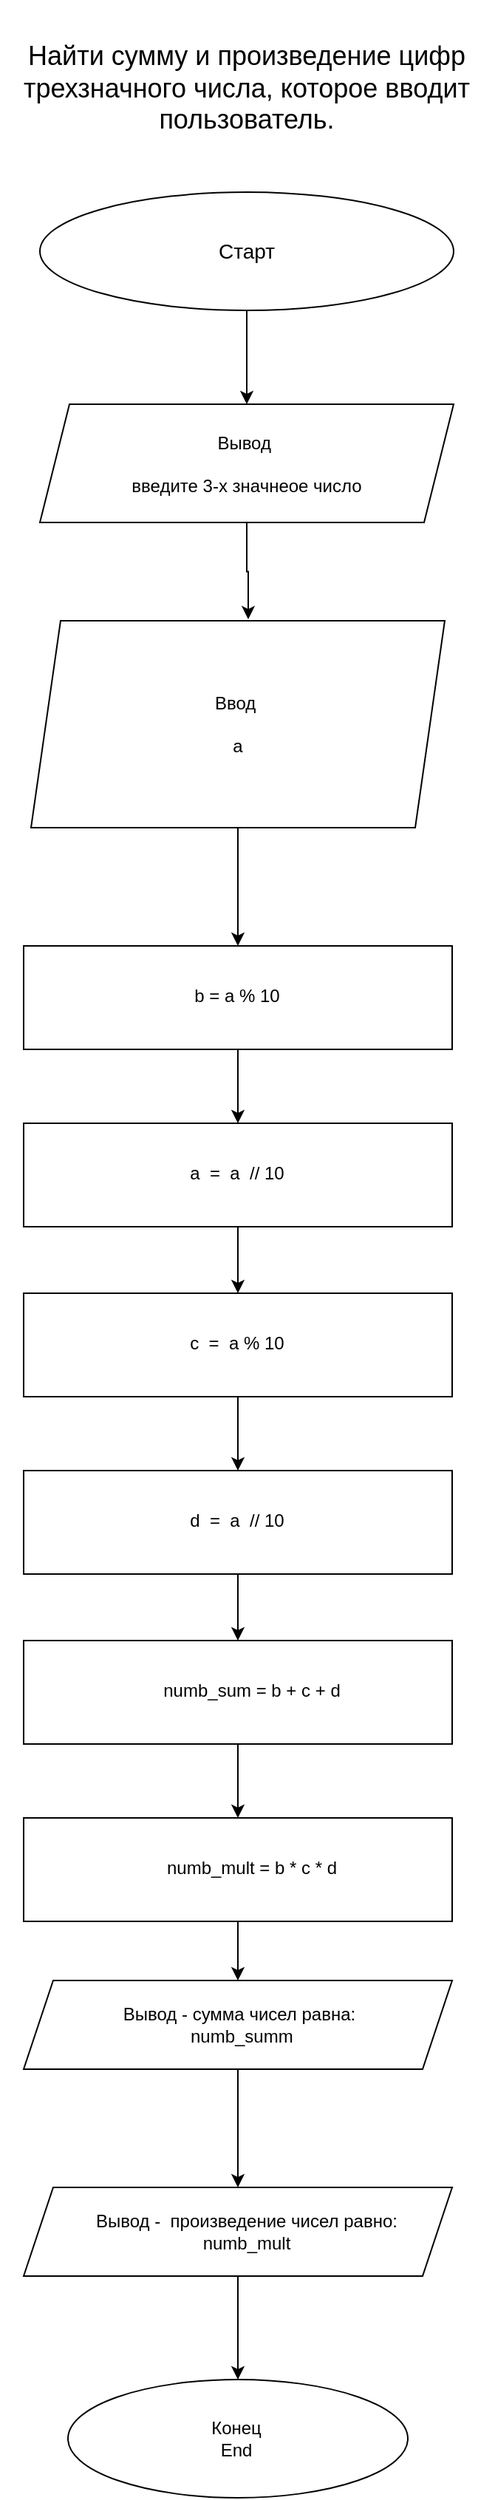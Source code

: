 <mxfile version="14.6.13" type="device" pages="5"><diagram id="0J2WkTuOdxTqhB_5bFox" name="PW 01_01"><mxGraphModel dx="852" dy="1664" grid="1" gridSize="10" guides="1" tooltips="1" connect="1" arrows="1" fold="1" page="1" pageScale="1" pageWidth="827" pageHeight="1169" math="0" shadow="0"><root><mxCell id="0"/><mxCell id="1" parent="0"/><mxCell id="rcr8xMHzkgMBgcu19cpu-6" value="&lt;font style=&quot;font-size: 18px&quot;&gt;Найти сумму и произведение цифр трехзначного числа, которое вводит пользователь.&lt;/font&gt;" style="text;html=1;strokeColor=none;fillColor=none;align=center;verticalAlign=middle;whiteSpace=wrap;rounded=0;" vertex="1" parent="1"><mxGeometry x="253" y="-290" width="334" height="120" as="geometry"/></mxCell><mxCell id="rcr8xMHzkgMBgcu19cpu-14" style="edgeStyle=orthogonalEdgeStyle;rounded=0;orthogonalLoop=1;jettySize=auto;html=1;" edge="1" parent="1" source="rcr8xMHzkgMBgcu19cpu-7" target="rcr8xMHzkgMBgcu19cpu-11"><mxGeometry relative="1" as="geometry"/></mxCell><mxCell id="rcr8xMHzkgMBgcu19cpu-7" value="Ввод&amp;nbsp;&lt;br&gt;&lt;br&gt;a" style="shape=parallelogram;perimeter=parallelogramPerimeter;whiteSpace=wrap;html=1;fixedSize=1;" vertex="1" parent="1"><mxGeometry x="274" y="130" width="280" height="140" as="geometry"/></mxCell><mxCell id="rcr8xMHzkgMBgcu19cpu-13" value="" style="group" vertex="1" connectable="0" parent="1"><mxGeometry x="269" y="350" width="290" height="70" as="geometry"/></mxCell><mxCell id="rcr8xMHzkgMBgcu19cpu-11" value="" style="rounded=0;whiteSpace=wrap;html=1;" vertex="1" parent="rcr8xMHzkgMBgcu19cpu-13"><mxGeometry width="290" height="70" as="geometry"/></mxCell><mxCell id="rcr8xMHzkgMBgcu19cpu-12" value="b = a % 10" style="text;html=1;strokeColor=none;fillColor=none;align=center;verticalAlign=middle;whiteSpace=wrap;rounded=0;" vertex="1" parent="rcr8xMHzkgMBgcu19cpu-13"><mxGeometry x="87" y="28.091" width="115" height="12.727" as="geometry"/></mxCell><mxCell id="rcr8xMHzkgMBgcu19cpu-15" value="" style="group" vertex="1" connectable="0" parent="1"><mxGeometry x="269" y="470" width="290" height="70" as="geometry"/></mxCell><mxCell id="rcr8xMHzkgMBgcu19cpu-16" value="" style="rounded=0;whiteSpace=wrap;html=1;" vertex="1" parent="rcr8xMHzkgMBgcu19cpu-15"><mxGeometry width="290" height="70" as="geometry"/></mxCell><mxCell id="rcr8xMHzkgMBgcu19cpu-17" value="a&amp;nbsp; =&amp;nbsp; a&amp;nbsp; // 10" style="text;html=1;strokeColor=none;fillColor=none;align=center;verticalAlign=middle;whiteSpace=wrap;rounded=0;" vertex="1" parent="rcr8xMHzkgMBgcu19cpu-15"><mxGeometry x="87" y="28.091" width="115" height="12.727" as="geometry"/></mxCell><mxCell id="rcr8xMHzkgMBgcu19cpu-18" style="edgeStyle=orthogonalEdgeStyle;rounded=0;orthogonalLoop=1;jettySize=auto;html=1;" edge="1" parent="1" source="rcr8xMHzkgMBgcu19cpu-11" target="rcr8xMHzkgMBgcu19cpu-16"><mxGeometry relative="1" as="geometry"/></mxCell><mxCell id="rcr8xMHzkgMBgcu19cpu-19" value="" style="group" vertex="1" connectable="0" parent="1"><mxGeometry x="269" y="585" width="290" height="70" as="geometry"/></mxCell><mxCell id="rcr8xMHzkgMBgcu19cpu-20" value="" style="rounded=0;whiteSpace=wrap;html=1;" vertex="1" parent="rcr8xMHzkgMBgcu19cpu-19"><mxGeometry width="290" height="70" as="geometry"/></mxCell><mxCell id="rcr8xMHzkgMBgcu19cpu-21" value="c&amp;nbsp; =&amp;nbsp; a % 10" style="text;html=1;strokeColor=none;fillColor=none;align=center;verticalAlign=middle;whiteSpace=wrap;rounded=0;" vertex="1" parent="rcr8xMHzkgMBgcu19cpu-19"><mxGeometry x="87" y="28.091" width="115" height="12.727" as="geometry"/></mxCell><mxCell id="rcr8xMHzkgMBgcu19cpu-22" value="" style="group" vertex="1" connectable="0" parent="1"><mxGeometry x="269" y="705" width="290" height="70" as="geometry"/></mxCell><mxCell id="rcr8xMHzkgMBgcu19cpu-23" value="" style="rounded=0;whiteSpace=wrap;html=1;" vertex="1" parent="rcr8xMHzkgMBgcu19cpu-22"><mxGeometry width="290" height="70" as="geometry"/></mxCell><mxCell id="rcr8xMHzkgMBgcu19cpu-24" value="d&amp;nbsp; =&amp;nbsp; a&amp;nbsp; // 10" style="text;html=1;strokeColor=none;fillColor=none;align=center;verticalAlign=middle;whiteSpace=wrap;rounded=0;" vertex="1" parent="rcr8xMHzkgMBgcu19cpu-22"><mxGeometry x="87" y="28.091" width="115" height="12.727" as="geometry"/></mxCell><mxCell id="rcr8xMHzkgMBgcu19cpu-25" style="edgeStyle=orthogonalEdgeStyle;rounded=0;orthogonalLoop=1;jettySize=auto;html=1;" edge="1" parent="1" source="rcr8xMHzkgMBgcu19cpu-20" target="rcr8xMHzkgMBgcu19cpu-23"><mxGeometry relative="1" as="geometry"/></mxCell><mxCell id="rcr8xMHzkgMBgcu19cpu-26" style="edgeStyle=orthogonalEdgeStyle;rounded=0;orthogonalLoop=1;jettySize=auto;html=1;entryX=0.5;entryY=0;entryDx=0;entryDy=0;" edge="1" parent="1" source="rcr8xMHzkgMBgcu19cpu-16" target="rcr8xMHzkgMBgcu19cpu-20"><mxGeometry relative="1" as="geometry"/></mxCell><mxCell id="rcr8xMHzkgMBgcu19cpu-27" value="" style="group" vertex="1" connectable="0" parent="1"><mxGeometry x="269" y="820" width="290" height="70" as="geometry"/></mxCell><mxCell id="rcr8xMHzkgMBgcu19cpu-28" value="" style="rounded=0;whiteSpace=wrap;html=1;" vertex="1" parent="rcr8xMHzkgMBgcu19cpu-27"><mxGeometry width="290" height="70" as="geometry"/></mxCell><mxCell id="rcr8xMHzkgMBgcu19cpu-29" value="numb_sum = b + c + d" style="text;html=1;strokeColor=none;fillColor=none;align=center;verticalAlign=middle;whiteSpace=wrap;rounded=0;" vertex="1" parent="rcr8xMHzkgMBgcu19cpu-27"><mxGeometry x="89" y="28.09" width="131" height="12.73" as="geometry"/></mxCell><mxCell id="rcr8xMHzkgMBgcu19cpu-30" style="edgeStyle=orthogonalEdgeStyle;rounded=0;orthogonalLoop=1;jettySize=auto;html=1;entryX=0.5;entryY=0;entryDx=0;entryDy=0;" edge="1" parent="1" source="rcr8xMHzkgMBgcu19cpu-23" target="rcr8xMHzkgMBgcu19cpu-28"><mxGeometry relative="1" as="geometry"/></mxCell><mxCell id="rcr8xMHzkgMBgcu19cpu-31" value="" style="group" vertex="1" connectable="0" parent="1"><mxGeometry x="269" y="940" width="290" height="70" as="geometry"/></mxCell><mxCell id="rcr8xMHzkgMBgcu19cpu-32" value="" style="rounded=0;whiteSpace=wrap;html=1;" vertex="1" parent="rcr8xMHzkgMBgcu19cpu-31"><mxGeometry width="290" height="70" as="geometry"/></mxCell><mxCell id="rcr8xMHzkgMBgcu19cpu-33" value="numb_mult = b * c * d" style="text;html=1;strokeColor=none;fillColor=none;align=center;verticalAlign=middle;whiteSpace=wrap;rounded=0;" vertex="1" parent="rcr8xMHzkgMBgcu19cpu-31"><mxGeometry x="89" y="28.09" width="131" height="12.73" as="geometry"/></mxCell><mxCell id="rcr8xMHzkgMBgcu19cpu-34" style="edgeStyle=orthogonalEdgeStyle;rounded=0;orthogonalLoop=1;jettySize=auto;html=1;entryX=0.5;entryY=0;entryDx=0;entryDy=0;" edge="1" parent="1" source="rcr8xMHzkgMBgcu19cpu-28" target="rcr8xMHzkgMBgcu19cpu-32"><mxGeometry relative="1" as="geometry"/></mxCell><mxCell id="rcr8xMHzkgMBgcu19cpu-40" style="edgeStyle=orthogonalEdgeStyle;rounded=0;orthogonalLoop=1;jettySize=auto;html=1;entryX=0.5;entryY=0;entryDx=0;entryDy=0;" edge="1" parent="1" source="rcr8xMHzkgMBgcu19cpu-35" target="rcr8xMHzkgMBgcu19cpu-37"><mxGeometry relative="1" as="geometry"/></mxCell><mxCell id="rcr8xMHzkgMBgcu19cpu-35" value="" style="shape=parallelogram;perimeter=parallelogramPerimeter;whiteSpace=wrap;html=1;fixedSize=1;" vertex="1" parent="1"><mxGeometry x="269" y="1050" width="290" height="60" as="geometry"/></mxCell><mxCell id="rcr8xMHzkgMBgcu19cpu-36" value="Вывод - сумма чисел равна:&lt;br&gt;&amp;nbsp;numb_summ" style="text;html=1;strokeColor=none;fillColor=none;align=center;verticalAlign=middle;whiteSpace=wrap;rounded=0;" vertex="1" parent="1"><mxGeometry x="310" y="1070" width="210" height="20" as="geometry"/></mxCell><mxCell id="rcr8xMHzkgMBgcu19cpu-44" style="edgeStyle=orthogonalEdgeStyle;rounded=0;orthogonalLoop=1;jettySize=auto;html=1;" edge="1" parent="1" source="rcr8xMHzkgMBgcu19cpu-37" target="rcr8xMHzkgMBgcu19cpu-41"><mxGeometry relative="1" as="geometry"/></mxCell><mxCell id="rcr8xMHzkgMBgcu19cpu-37" value="" style="shape=parallelogram;perimeter=parallelogramPerimeter;whiteSpace=wrap;html=1;fixedSize=1;" vertex="1" parent="1"><mxGeometry x="269" y="1190" width="290" height="60" as="geometry"/></mxCell><mxCell id="rcr8xMHzkgMBgcu19cpu-38" value="Вывод -&amp;nbsp; произведение чисел равно: numb_mult" style="text;html=1;strokeColor=none;fillColor=none;align=center;verticalAlign=middle;whiteSpace=wrap;rounded=0;" vertex="1" parent="1"><mxGeometry x="310" y="1210" width="220" height="20" as="geometry"/></mxCell><mxCell id="rcr8xMHzkgMBgcu19cpu-43" value="" style="group" vertex="1" connectable="0" parent="1"><mxGeometry x="299" y="1320" width="230" height="80" as="geometry"/></mxCell><mxCell id="rcr8xMHzkgMBgcu19cpu-41" value="" style="ellipse;whiteSpace=wrap;html=1;" vertex="1" parent="rcr8xMHzkgMBgcu19cpu-43"><mxGeometry width="230" height="80" as="geometry"/></mxCell><mxCell id="rcr8xMHzkgMBgcu19cpu-42" value="Конец End" style="text;html=1;strokeColor=none;fillColor=none;align=center;verticalAlign=middle;whiteSpace=wrap;rounded=0;" vertex="1" parent="rcr8xMHzkgMBgcu19cpu-43"><mxGeometry x="84" y="26.5" width="60" height="27" as="geometry"/></mxCell><mxCell id="rcr8xMHzkgMBgcu19cpu-47" style="edgeStyle=orthogonalEdgeStyle;rounded=0;orthogonalLoop=1;jettySize=auto;html=1;entryX=0.5;entryY=0;entryDx=0;entryDy=0;" edge="1" parent="1" source="rcr8xMHzkgMBgcu19cpu-32" target="rcr8xMHzkgMBgcu19cpu-35"><mxGeometry relative="1" as="geometry"/></mxCell><mxCell id="Hay4pTZjtda_yJdrbTGC-5" style="edgeStyle=orthogonalEdgeStyle;rounded=0;orthogonalLoop=1;jettySize=auto;html=1;entryX=0.525;entryY=-0.007;entryDx=0;entryDy=0;entryPerimeter=0;" edge="1" parent="1" source="Hay4pTZjtda_yJdrbTGC-2" target="rcr8xMHzkgMBgcu19cpu-7"><mxGeometry relative="1" as="geometry"/></mxCell><mxCell id="Hay4pTZjtda_yJdrbTGC-2" value="Вывод&amp;nbsp;&lt;br&gt;&lt;br&gt;введите 3-х значнеое число" style="shape=parallelogram;perimeter=parallelogramPerimeter;whiteSpace=wrap;html=1;fixedSize=1;" vertex="1" parent="1"><mxGeometry x="280" y="-16.5" width="280" height="80" as="geometry"/></mxCell><mxCell id="Hay4pTZjtda_yJdrbTGC-4" style="edgeStyle=orthogonalEdgeStyle;rounded=0;orthogonalLoop=1;jettySize=auto;html=1;entryX=0.5;entryY=0;entryDx=0;entryDy=0;" edge="1" parent="1" source="Hay4pTZjtda_yJdrbTGC-3" target="Hay4pTZjtda_yJdrbTGC-2"><mxGeometry relative="1" as="geometry"/></mxCell><mxCell id="Hay4pTZjtda_yJdrbTGC-3" value="&lt;font style=&quot;font-size: 14px&quot;&gt;Старт&lt;/font&gt;" style="ellipse;whiteSpace=wrap;html=1;" vertex="1" parent="1"><mxGeometry x="280" y="-160" width="280" height="80" as="geometry"/></mxCell></root></mxGraphModel></diagram><diagram id="oWKyqzPIRsLydIzY0QMC" name="P A PW 01_05"><mxGraphModel dx="1679" dy="2833" grid="1" gridSize="10" guides="1" tooltips="1" connect="1" arrows="1" fold="1" page="1" pageScale="1" pageWidth="827" pageHeight="1169" math="0" shadow="0"><root><mxCell id="5GsM96JphZof8Cr5n_4i-0"/><mxCell id="5GsM96JphZof8Cr5n_4i-1" parent="5GsM96JphZof8Cr5n_4i-0"/><mxCell id="5GsM96JphZof8Cr5n_4i-2" value="&lt;h1&gt;Задание № 5&lt;/h1&gt;&lt;p&gt;&lt;font style=&quot;font-size: 18px&quot;&gt;Пользователь вводит две буквы. Определить, на каких местах алфавита они стоят, и сколько между ними находится букв.&lt;/font&gt;&lt;/p&gt;" style="text;html=1;strokeColor=none;fillColor=none;spacing=5;spacingTop=-20;whiteSpace=wrap;overflow=hidden;rounded=0;align=center;" vertex="1" parent="5GsM96JphZof8Cr5n_4i-1"><mxGeometry x="210" y="-1470" width="450" height="120" as="geometry"/></mxCell><mxCell id="EgtErayN0HBV83Q7R2ac-17" style="edgeStyle=orthogonalEdgeStyle;rounded=0;orthogonalLoop=1;jettySize=auto;html=1;entryX=0.54;entryY=0.009;entryDx=0;entryDy=0;entryPerimeter=0;" edge="1" parent="5GsM96JphZof8Cr5n_4i-1" target="EgtErayN0HBV83Q7R2ac-1"><mxGeometry relative="1" as="geometry"><mxPoint x="429" y="-1089" as="sourcePoint"/></mxGeometry></mxCell><mxCell id="ao46FOUUCE7MNfIKS06r-3" style="edgeStyle=orthogonalEdgeStyle;rounded=0;orthogonalLoop=1;jettySize=auto;html=1;entryX=0.539;entryY=-0.012;entryDx=0;entryDy=0;entryPerimeter=0;" edge="1" parent="5GsM96JphZof8Cr5n_4i-1" source="EgtErayN0HBV83Q7R2ac-0" target="ao46FOUUCE7MNfIKS06r-1"><mxGeometry relative="1" as="geometry"/></mxCell><mxCell id="EgtErayN0HBV83Q7R2ac-0" value="" style="shape=parallelogram;perimeter=parallelogramPerimeter;whiteSpace=wrap;html=1;fixedSize=1;" vertex="1" parent="5GsM96JphZof8Cr5n_4i-1"><mxGeometry x="277" y="-1039" width="290" height="110" as="geometry"/></mxCell><mxCell id="EgtErayN0HBV83Q7R2ac-1" value="Ввод&lt;br&gt;&lt;br&gt;a" style="text;html=1;strokeColor=none;fillColor=none;align=center;verticalAlign=middle;whiteSpace=wrap;rounded=0;" vertex="1" parent="5GsM96JphZof8Cr5n_4i-1"><mxGeometry x="294" y="-1039" width="250" height="110" as="geometry"/></mxCell><mxCell id="EgtErayN0HBV83Q7R2ac-2" value="" style="shape=parallelogram;perimeter=parallelogramPerimeter;whiteSpace=wrap;html=1;fixedSize=1;" vertex="1" parent="5GsM96JphZof8Cr5n_4i-1"><mxGeometry x="270" y="-750" width="290" height="100" as="geometry"/></mxCell><mxCell id="EgtErayN0HBV83Q7R2ac-10" style="edgeStyle=orthogonalEdgeStyle;rounded=0;orthogonalLoop=1;jettySize=auto;html=1;entryX=0.5;entryY=0;entryDx=0;entryDy=0;" edge="1" parent="5GsM96JphZof8Cr5n_4i-1" source="EgtErayN0HBV83Q7R2ac-3" target="EgtErayN0HBV83Q7R2ac-8"><mxGeometry relative="1" as="geometry"/></mxCell><mxCell id="EgtErayN0HBV83Q7R2ac-3" value="Ввод&lt;br&gt;&lt;br&gt;b" style="text;html=1;strokeColor=none;fillColor=none;align=center;verticalAlign=middle;whiteSpace=wrap;rounded=0;" vertex="1" parent="5GsM96JphZof8Cr5n_4i-1"><mxGeometry x="287" y="-750" width="250" height="100" as="geometry"/></mxCell><mxCell id="EgtErayN0HBV83Q7R2ac-9" value="" style="group" vertex="1" connectable="0" parent="5GsM96JphZof8Cr5n_4i-1"><mxGeometry x="267" y="-610" width="290" height="110" as="geometry"/></mxCell><mxCell id="EgtErayN0HBV83Q7R2ac-7" value="" style="rounded=0;whiteSpace=wrap;html=1;" vertex="1" parent="EgtErayN0HBV83Q7R2ac-9"><mxGeometry width="290" height="110" as="geometry"/></mxCell><mxCell id="EgtErayN0HBV83Q7R2ac-8" value="position_a = ord('a') - 96&lt;br&gt;&lt;br&gt;position_b = ord('b') - 96" style="text;html=1;strokeColor=none;fillColor=none;align=center;verticalAlign=middle;whiteSpace=wrap;rounded=0;" vertex="1" parent="EgtErayN0HBV83Q7R2ac-9"><mxGeometry width="290" height="110" as="geometry"/></mxCell><mxCell id="EgtErayN0HBV83Q7R2ac-13" value="" style="group" vertex="1" connectable="0" parent="5GsM96JphZof8Cr5n_4i-1"><mxGeometry x="267" y="-430" width="290" height="110" as="geometry"/></mxCell><mxCell id="EgtErayN0HBV83Q7R2ac-11" value="" style="shape=parallelogram;perimeter=parallelogramPerimeter;whiteSpace=wrap;html=1;fixedSize=1;" vertex="1" parent="EgtErayN0HBV83Q7R2ac-13"><mxGeometry width="290" height="110" as="geometry"/></mxCell><mxCell id="EgtErayN0HBV83Q7R2ac-12" value="Вывод положения символа №1 в алфавите. position_a&amp;nbsp;&lt;br&gt;&amp;nbsp;&lt;br&gt;&lt;br&gt;Вывод положения символа №2 в алфавите. position_b&amp;nbsp;&lt;br&gt;&amp;nbsp;" style="text;html=1;strokeColor=none;fillColor=none;align=center;verticalAlign=middle;whiteSpace=wrap;rounded=0;" vertex="1" parent="EgtErayN0HBV83Q7R2ac-13"><mxGeometry x="20" width="250" height="110" as="geometry"/></mxCell><mxCell id="EgtErayN0HBV83Q7R2ac-15" style="edgeStyle=orthogonalEdgeStyle;rounded=0;orthogonalLoop=1;jettySize=auto;html=1;entryX=0.5;entryY=0;entryDx=0;entryDy=0;" edge="1" parent="5GsM96JphZof8Cr5n_4i-1" source="EgtErayN0HBV83Q7R2ac-8" target="EgtErayN0HBV83Q7R2ac-12"><mxGeometry relative="1" as="geometry"/></mxCell><mxCell id="EgtErayN0HBV83Q7R2ac-19" value="" style="group" vertex="1" connectable="0" parent="5GsM96JphZof8Cr5n_4i-1"><mxGeometry x="277" y="-230" width="270" height="110" as="geometry"/></mxCell><mxCell id="EgtErayN0HBV83Q7R2ac-16" value="" style="rhombus;whiteSpace=wrap;html=1;" vertex="1" parent="EgtErayN0HBV83Q7R2ac-19"><mxGeometry width="270" height="110" as="geometry"/></mxCell><mxCell id="EgtErayN0HBV83Q7R2ac-18" value="position_a&amp;nbsp;&amp;gt; position_b" style="text;html=1;strokeColor=none;fillColor=none;align=center;verticalAlign=middle;whiteSpace=wrap;rounded=0;" vertex="1" parent="EgtErayN0HBV83Q7R2ac-19"><mxGeometry x="73" y="20" width="120" height="70" as="geometry"/></mxCell><mxCell id="EgtErayN0HBV83Q7R2ac-21" value="Да" style="text;html=1;strokeColor=none;fillColor=none;align=center;verticalAlign=middle;whiteSpace=wrap;rounded=0;" vertex="1" parent="EgtErayN0HBV83Q7R2ac-19"><mxGeometry x="230" width="40" height="20" as="geometry"/></mxCell><mxCell id="EgtErayN0HBV83Q7R2ac-22" value="Нет" style="text;html=1;strokeColor=none;fillColor=none;align=center;verticalAlign=middle;whiteSpace=wrap;rounded=0;" vertex="1" parent="EgtErayN0HBV83Q7R2ac-19"><mxGeometry width="40" height="20" as="geometry"/></mxCell><mxCell id="EgtErayN0HBV83Q7R2ac-20" style="edgeStyle=orthogonalEdgeStyle;rounded=0;orthogonalLoop=1;jettySize=auto;html=1;entryX=0.5;entryY=0;entryDx=0;entryDy=0;" edge="1" parent="5GsM96JphZof8Cr5n_4i-1" source="EgtErayN0HBV83Q7R2ac-12" target="EgtErayN0HBV83Q7R2ac-16"><mxGeometry relative="1" as="geometry"/></mxCell><mxCell id="EgtErayN0HBV83Q7R2ac-26" value="" style="group" vertex="1" connectable="0" parent="5GsM96JphZof8Cr5n_4i-1"><mxGeometry x="-30" y="-120" width="290" height="110" as="geometry"/></mxCell><mxCell id="EgtErayN0HBV83Q7R2ac-27" value="" style="rounded=0;whiteSpace=wrap;html=1;" vertex="1" parent="EgtErayN0HBV83Q7R2ac-26"><mxGeometry width="290" height="110" as="geometry"/></mxCell><mxCell id="EgtErayN0HBV83Q7R2ac-28" value="count = position_b&lt;br&gt;&amp;nbsp;-&amp;nbsp; position_a - 1" style="text;html=1;strokeColor=none;fillColor=none;align=center;verticalAlign=middle;whiteSpace=wrap;rounded=0;" vertex="1" parent="EgtErayN0HBV83Q7R2ac-26"><mxGeometry width="290" height="110" as="geometry"/></mxCell><mxCell id="EgtErayN0HBV83Q7R2ac-29" value="" style="group" vertex="1" connectable="0" parent="5GsM96JphZof8Cr5n_4i-1"><mxGeometry x="580" y="-120" width="290" height="110" as="geometry"/></mxCell><mxCell id="EgtErayN0HBV83Q7R2ac-24" value="" style="rounded=0;whiteSpace=wrap;html=1;" vertex="1" parent="EgtErayN0HBV83Q7R2ac-29"><mxGeometry width="290" height="110" as="geometry"/></mxCell><mxCell id="EgtErayN0HBV83Q7R2ac-25" value="&lt;div style=&quot;text-align: justify&quot;&gt;&lt;span&gt;count = position_a&lt;/span&gt;&lt;/div&gt;&lt;div style=&quot;text-align: justify&quot;&gt;&lt;span&gt;&amp;nbsp;- position_b&lt;/span&gt;&lt;/div&gt;&lt;div style=&quot;text-align: justify&quot;&gt;&lt;span&gt;&amp;nbsp;-1&lt;/span&gt;&lt;/div&gt;" style="text;html=1;strokeColor=none;fillColor=none;align=center;verticalAlign=middle;whiteSpace=wrap;rounded=0;" vertex="1" parent="EgtErayN0HBV83Q7R2ac-29"><mxGeometry width="290" height="110" as="geometry"/></mxCell><mxCell id="EgtErayN0HBV83Q7R2ac-30" style="edgeStyle=orthogonalEdgeStyle;rounded=0;orthogonalLoop=1;jettySize=auto;html=1;entryX=0.5;entryY=0;entryDx=0;entryDy=0;" edge="1" parent="5GsM96JphZof8Cr5n_4i-1" source="EgtErayN0HBV83Q7R2ac-16" target="EgtErayN0HBV83Q7R2ac-25"><mxGeometry relative="1" as="geometry"/></mxCell><mxCell id="EgtErayN0HBV83Q7R2ac-31" style="edgeStyle=orthogonalEdgeStyle;rounded=0;orthogonalLoop=1;jettySize=auto;html=1;entryX=0.5;entryY=0;entryDx=0;entryDy=0;" edge="1" parent="5GsM96JphZof8Cr5n_4i-1" source="EgtErayN0HBV83Q7R2ac-16" target="EgtErayN0HBV83Q7R2ac-28"><mxGeometry relative="1" as="geometry"/></mxCell><mxCell id="EgtErayN0HBV83Q7R2ac-32" value="" style="group" vertex="1" connectable="0" parent="5GsM96JphZof8Cr5n_4i-1"><mxGeometry x="269" y="110" width="290" height="110" as="geometry"/></mxCell><mxCell id="EgtErayN0HBV83Q7R2ac-33" value="" style="shape=parallelogram;perimeter=parallelogramPerimeter;whiteSpace=wrap;html=1;fixedSize=1;" vertex="1" parent="EgtErayN0HBV83Q7R2ac-32"><mxGeometry width="290" height="110" as="geometry"/></mxCell><mxCell id="EgtErayN0HBV83Q7R2ac-34" value="Вывод колличества символов между введенными символами.&lt;br&gt;&lt;span style=&quot;text-align: justify&quot;&gt;count&amp;nbsp;&lt;/span&gt;" style="text;html=1;strokeColor=none;fillColor=none;align=center;verticalAlign=middle;whiteSpace=wrap;rounded=0;" vertex="1" parent="EgtErayN0HBV83Q7R2ac-32"><mxGeometry x="20" width="250" height="110" as="geometry"/></mxCell><mxCell id="EgtErayN0HBV83Q7R2ac-36" style="edgeStyle=orthogonalEdgeStyle;rounded=0;orthogonalLoop=1;jettySize=auto;html=1;entryX=0.5;entryY=0;entryDx=0;entryDy=0;" edge="1" parent="5GsM96JphZof8Cr5n_4i-1" source="EgtErayN0HBV83Q7R2ac-28" target="EgtErayN0HBV83Q7R2ac-34"><mxGeometry relative="1" as="geometry"/></mxCell><mxCell id="EgtErayN0HBV83Q7R2ac-37" style="edgeStyle=orthogonalEdgeStyle;rounded=0;orthogonalLoop=1;jettySize=auto;html=1;" edge="1" parent="5GsM96JphZof8Cr5n_4i-1" source="EgtErayN0HBV83Q7R2ac-25"><mxGeometry relative="1" as="geometry"><mxPoint x="420" y="110" as="targetPoint"/></mxGeometry></mxCell><mxCell id="EgtErayN0HBV83Q7R2ac-38" value="" style="group" vertex="1" connectable="0" parent="5GsM96JphZof8Cr5n_4i-1"><mxGeometry x="307" y="280" width="230" height="80" as="geometry"/></mxCell><mxCell id="EgtErayN0HBV83Q7R2ac-39" value="" style="ellipse;whiteSpace=wrap;html=1;" vertex="1" parent="EgtErayN0HBV83Q7R2ac-38"><mxGeometry width="230" height="80" as="geometry"/></mxCell><mxCell id="EgtErayN0HBV83Q7R2ac-40" value="Конец End" style="text;html=1;strokeColor=none;fillColor=none;align=center;verticalAlign=middle;whiteSpace=wrap;rounded=0;" vertex="1" parent="EgtErayN0HBV83Q7R2ac-38"><mxGeometry x="84" y="26.5" width="60" height="27" as="geometry"/></mxCell><mxCell id="EgtErayN0HBV83Q7R2ac-41" style="edgeStyle=orthogonalEdgeStyle;rounded=0;orthogonalLoop=1;jettySize=auto;html=1;entryX=0.465;entryY=0;entryDx=0;entryDy=0;entryPerimeter=0;" edge="1" parent="5GsM96JphZof8Cr5n_4i-1" source="EgtErayN0HBV83Q7R2ac-34" target="EgtErayN0HBV83Q7R2ac-39"><mxGeometry relative="1" as="geometry"/></mxCell><mxCell id="A233lFvPEo6bTFhyMwXh-0" value="Вывод&amp;nbsp;&lt;br&gt;&lt;br&gt;Введите 1-й латинский символ" style="shape=parallelogram;perimeter=parallelogramPerimeter;whiteSpace=wrap;html=1;fixedSize=1;" vertex="1" parent="5GsM96JphZof8Cr5n_4i-1"><mxGeometry x="295" y="-1169" width="280" height="80" as="geometry"/></mxCell><mxCell id="ao46FOUUCE7MNfIKS06r-4" style="edgeStyle=orthogonalEdgeStyle;rounded=0;orthogonalLoop=1;jettySize=auto;html=1;" edge="1" parent="5GsM96JphZof8Cr5n_4i-1" source="ao46FOUUCE7MNfIKS06r-0"><mxGeometry relative="1" as="geometry"><mxPoint x="435" y="-1170" as="targetPoint"/></mxGeometry></mxCell><mxCell id="ao46FOUUCE7MNfIKS06r-0" value="&lt;font style=&quot;font-size: 14px&quot;&gt;Старт&lt;/font&gt;" style="ellipse;whiteSpace=wrap;html=1;" vertex="1" parent="5GsM96JphZof8Cr5n_4i-1"><mxGeometry x="295" y="-1310" width="280" height="80" as="geometry"/></mxCell><mxCell id="ao46FOUUCE7MNfIKS06r-2" style="edgeStyle=orthogonalEdgeStyle;rounded=0;orthogonalLoop=1;jettySize=auto;html=1;entryX=0.5;entryY=0;entryDx=0;entryDy=0;" edge="1" parent="5GsM96JphZof8Cr5n_4i-1" source="ao46FOUUCE7MNfIKS06r-1" target="EgtErayN0HBV83Q7R2ac-3"><mxGeometry relative="1" as="geometry"/></mxCell><mxCell id="ao46FOUUCE7MNfIKS06r-1" value="Вывод&amp;nbsp;&lt;br&gt;&lt;br&gt;Введите 2-й латинский символ" style="shape=parallelogram;perimeter=parallelogramPerimeter;whiteSpace=wrap;html=1;fixedSize=1;" vertex="1" parent="5GsM96JphZof8Cr5n_4i-1"><mxGeometry x="272" y="-870" width="280" height="80" as="geometry"/></mxCell></root></mxGraphModel></diagram><diagram id="XUH0cZMJBzDjm6e3kgEX" name="P A PW 01_06"><mxGraphModel dx="852" dy="495" grid="1" gridSize="10" guides="1" tooltips="1" connect="1" arrows="1" fold="1" page="1" pageScale="1" pageWidth="827" pageHeight="1169" math="0" shadow="0"><root><mxCell id="9FaJ4nlsqJXXW28-Ro3I-0"/><mxCell id="9FaJ4nlsqJXXW28-Ro3I-1" parent="9FaJ4nlsqJXXW28-Ro3I-0"/><mxCell id="9FaJ4nlsqJXXW28-Ro3I-3" value="&lt;h1&gt;Задание № 6&lt;/h1&gt;&lt;p&gt;&lt;font style=&quot;font-size: 18px&quot;&gt;Пользователь вводит номер буквы в алфавите. Определить, какая это буква.&lt;/font&gt;&lt;/p&gt;" style="text;html=1;strokeColor=none;fillColor=none;spacing=5;spacingTop=-20;whiteSpace=wrap;overflow=hidden;rounded=0;align=center;" vertex="1" parent="9FaJ4nlsqJXXW28-Ro3I-1"><mxGeometry x="258" y="30" width="311" height="130" as="geometry"/></mxCell><mxCell id="8wfzCN_L8F4cElrxy_2C-0" style="edgeStyle=orthogonalEdgeStyle;rounded=0;orthogonalLoop=1;jettySize=auto;html=1;" edge="1" parent="9FaJ4nlsqJXXW28-Ro3I-1" source="WaQMyhb08y2SMCeBQvsy-0" target="mqSfB9ohi_ET3DO_fhP--2"><mxGeometry relative="1" as="geometry"/></mxCell><mxCell id="WaQMyhb08y2SMCeBQvsy-0" value="" style="ellipse;whiteSpace=wrap;html=1;" vertex="1" parent="9FaJ4nlsqJXXW28-Ro3I-1"><mxGeometry x="280" y="160" width="280" height="80" as="geometry"/></mxCell><mxCell id="WaQMyhb08y2SMCeBQvsy-1" value="Начало&lt;br&gt;&lt;br&gt;Start" style="text;html=1;strokeColor=none;fillColor=none;align=center;verticalAlign=middle;whiteSpace=wrap;rounded=0;" vertex="1" parent="9FaJ4nlsqJXXW28-Ro3I-1"><mxGeometry x="390" y="186.5" width="60" height="27" as="geometry"/></mxCell><mxCell id="mqSfB9ohi_ET3DO_fhP--0" value="" style="group" vertex="1" connectable="0" parent="9FaJ4nlsqJXXW28-Ro3I-1"><mxGeometry x="275" y="310" width="290" height="110" as="geometry"/></mxCell><mxCell id="mqSfB9ohi_ET3DO_fhP--1" value="" style="shape=parallelogram;perimeter=parallelogramPerimeter;whiteSpace=wrap;html=1;fixedSize=1;" vertex="1" parent="mqSfB9ohi_ET3DO_fhP--0"><mxGeometry width="290" height="110" as="geometry"/></mxCell><mxCell id="mqSfB9ohi_ET3DO_fhP--2" value="Вывод&amp;nbsp;&lt;br&gt;&lt;br&gt;Введите № символа в латинском алфавите от 1 до 26" style="text;html=1;strokeColor=none;fillColor=none;align=center;verticalAlign=middle;whiteSpace=wrap;rounded=0;" vertex="1" parent="mqSfB9ohi_ET3DO_fhP--0"><mxGeometry x="20" width="250" height="110" as="geometry"/></mxCell><mxCell id="8wfzCN_L8F4cElrxy_2C-1" value="" style="group" vertex="1" connectable="0" parent="9FaJ4nlsqJXXW28-Ro3I-1"><mxGeometry x="275" y="490" width="290" height="110" as="geometry"/></mxCell><mxCell id="8wfzCN_L8F4cElrxy_2C-2" value="" style="shape=parallelogram;perimeter=parallelogramPerimeter;whiteSpace=wrap;html=1;fixedSize=1;" vertex="1" parent="8wfzCN_L8F4cElrxy_2C-1"><mxGeometry width="290" height="110" as="geometry"/></mxCell><mxCell id="8wfzCN_L8F4cElrxy_2C-3" value="Ввод&amp;nbsp;&lt;br&gt;&lt;br&gt;a" style="text;html=1;strokeColor=none;fillColor=none;align=center;verticalAlign=middle;whiteSpace=wrap;rounded=0;" vertex="1" parent="8wfzCN_L8F4cElrxy_2C-1"><mxGeometry x="20" width="250" height="110" as="geometry"/></mxCell><mxCell id="u-ryjhMXQd9xdKrZyZNN-0" style="edgeStyle=orthogonalEdgeStyle;rounded=0;orthogonalLoop=1;jettySize=auto;html=1;entryX=0.5;entryY=0;entryDx=0;entryDy=0;" edge="1" parent="9FaJ4nlsqJXXW28-Ro3I-1" source="mqSfB9ohi_ET3DO_fhP--2" target="8wfzCN_L8F4cElrxy_2C-3"><mxGeometry relative="1" as="geometry"/></mxCell><mxCell id="u-ryjhMXQd9xdKrZyZNN-1" value="" style="group" vertex="1" connectable="0" parent="9FaJ4nlsqJXXW28-Ro3I-1"><mxGeometry x="268" y="690" width="290" height="110" as="geometry"/></mxCell><mxCell id="u-ryjhMXQd9xdKrZyZNN-2" value="" style="rounded=0;whiteSpace=wrap;html=1;" vertex="1" parent="u-ryjhMXQd9xdKrZyZNN-1"><mxGeometry width="290" height="110" as="geometry"/></mxCell><mxCell id="u-ryjhMXQd9xdKrZyZNN-3" value="latin_char = chr( a&amp;nbsp; + 96)" style="text;html=1;strokeColor=none;fillColor=none;align=center;verticalAlign=middle;whiteSpace=wrap;rounded=0;" vertex="1" parent="u-ryjhMXQd9xdKrZyZNN-1"><mxGeometry width="290" height="110" as="geometry"/></mxCell><mxCell id="u-ryjhMXQd9xdKrZyZNN-4" style="edgeStyle=orthogonalEdgeStyle;rounded=0;orthogonalLoop=1;jettySize=auto;html=1;entryX=0.524;entryY=-0.018;entryDx=0;entryDy=0;entryPerimeter=0;" edge="1" parent="9FaJ4nlsqJXXW28-Ro3I-1" source="8wfzCN_L8F4cElrxy_2C-3" target="u-ryjhMXQd9xdKrZyZNN-3"><mxGeometry relative="1" as="geometry"/></mxCell><mxCell id="u-ryjhMXQd9xdKrZyZNN-5" value="" style="group" vertex="1" connectable="0" parent="9FaJ4nlsqJXXW28-Ro3I-1"><mxGeometry x="268" y="870" width="290" height="110" as="geometry"/></mxCell><mxCell id="u-ryjhMXQd9xdKrZyZNN-6" value="" style="shape=parallelogram;perimeter=parallelogramPerimeter;whiteSpace=wrap;html=1;fixedSize=1;" vertex="1" parent="u-ryjhMXQd9xdKrZyZNN-5"><mxGeometry width="290" height="110" as="geometry"/></mxCell><mxCell id="u-ryjhMXQd9xdKrZyZNN-7" value="Вывод&lt;br&gt;&lt;br&gt;Позиции № 'a' соответствует буква 'latin_char'&amp;nbsp;&amp;nbsp;" style="text;html=1;strokeColor=none;fillColor=none;align=center;verticalAlign=middle;whiteSpace=wrap;rounded=0;" vertex="1" parent="u-ryjhMXQd9xdKrZyZNN-5"><mxGeometry x="20" width="250" height="110" as="geometry"/></mxCell><mxCell id="u-ryjhMXQd9xdKrZyZNN-8" style="edgeStyle=orthogonalEdgeStyle;rounded=0;orthogonalLoop=1;jettySize=auto;html=1;entryX=0.5;entryY=0;entryDx=0;entryDy=0;" edge="1" parent="9FaJ4nlsqJXXW28-Ro3I-1" source="u-ryjhMXQd9xdKrZyZNN-3" target="u-ryjhMXQd9xdKrZyZNN-7"><mxGeometry relative="1" as="geometry"/></mxCell><mxCell id="u-ryjhMXQd9xdKrZyZNN-9" value="" style="group" vertex="1" connectable="0" parent="9FaJ4nlsqJXXW28-Ro3I-1"><mxGeometry x="300" y="1070" width="230" height="80" as="geometry"/></mxCell><mxCell id="u-ryjhMXQd9xdKrZyZNN-10" value="" style="ellipse;whiteSpace=wrap;html=1;" vertex="1" parent="u-ryjhMXQd9xdKrZyZNN-9"><mxGeometry width="230" height="80" as="geometry"/></mxCell><mxCell id="u-ryjhMXQd9xdKrZyZNN-11" value="Конец End" style="text;html=1;strokeColor=none;fillColor=none;align=center;verticalAlign=middle;whiteSpace=wrap;rounded=0;" vertex="1" parent="u-ryjhMXQd9xdKrZyZNN-9"><mxGeometry x="84" y="26.5" width="60" height="27" as="geometry"/></mxCell><mxCell id="u-ryjhMXQd9xdKrZyZNN-12" style="edgeStyle=orthogonalEdgeStyle;rounded=0;orthogonalLoop=1;jettySize=auto;html=1;" edge="1" parent="9FaJ4nlsqJXXW28-Ro3I-1" source="u-ryjhMXQd9xdKrZyZNN-7"><mxGeometry relative="1" as="geometry"><mxPoint x="413" y="1070" as="targetPoint"/></mxGeometry></mxCell></root></mxGraphModel></diagram><diagram id="PQKonrj-K3VZr_NDNFT1" name="P A PW 01_07"><mxGraphModel dx="1679" dy="495" grid="1" gridSize="10" guides="1" tooltips="1" connect="1" arrows="1" fold="1" page="1" pageScale="1" pageWidth="827" pageHeight="1169" math="0" shadow="0"><root><mxCell id="Dc5zCd6JcDPyi2IacU8H-0"/><mxCell id="Dc5zCd6JcDPyi2IacU8H-1" parent="Dc5zCd6JcDPyi2IacU8H-0"/><mxCell id="Dc5zCd6JcDPyi2IacU8H-4" value="&lt;h1&gt;Задание № 7&lt;/h1&gt;&lt;p style=&quot;font-size: 18px&quot;&gt;&lt;font style=&quot;font-size: 18px&quot;&gt;По длинам трех отрезков, введенных пользователем, определить возможность существования треугольника, составленного из этих отрезков.&amp;nbsp;&lt;/font&gt;&lt;/p&gt;&lt;p style=&quot;font-size: 18px&quot;&gt;&lt;font style=&quot;font-size: 18px&quot;&gt;Если такой треугольник существует, то определить, является ли он разносторонним, равнобедренным или равносторонним.&lt;/font&gt;&lt;/p&gt;" style="text;html=1;strokeColor=none;fillColor=none;spacing=5;spacingTop=-20;whiteSpace=wrap;overflow=hidden;rounded=0;align=center;" vertex="1" parent="Dc5zCd6JcDPyi2IacU8H-1"><mxGeometry x="99" y="20" width="630" height="180" as="geometry"/></mxCell><mxCell id="V0qV2XdHXsDW6VzKK_q9-2" value="" style="group" vertex="1" connectable="0" parent="Dc5zCd6JcDPyi2IacU8H-1"><mxGeometry x="321" y="260" width="200" height="80" as="geometry"/></mxCell><mxCell id="V0qV2XdHXsDW6VzKK_q9-0" value="" style="ellipse;whiteSpace=wrap;html=1;" vertex="1" parent="V0qV2XdHXsDW6VzKK_q9-2"><mxGeometry width="200" height="80" as="geometry"/></mxCell><mxCell id="V0qV2XdHXsDW6VzKK_q9-1" value="&lt;font style=&quot;font-size: 14px&quot;&gt;Начало&lt;br&gt;&lt;br&gt;Start&lt;/font&gt;" style="text;html=1;strokeColor=none;fillColor=none;align=center;verticalAlign=middle;whiteSpace=wrap;rounded=0;" vertex="1" parent="V0qV2XdHXsDW6VzKK_q9-2"><mxGeometry x="70" y="26.5" width="60" height="27" as="geometry"/></mxCell><mxCell id="L6QiGsj_hrCViZN2vsXn-3" value="" style="group" vertex="1" connectable="0" parent="Dc5zCd6JcDPyi2IacU8H-1"><mxGeometry x="269" y="585" width="290" height="110" as="geometry"/></mxCell><mxCell id="L6QiGsj_hrCViZN2vsXn-4" value="" style="shape=parallelogram;perimeter=parallelogramPerimeter;whiteSpace=wrap;html=1;fixedSize=1;" vertex="1" parent="L6QiGsj_hrCViZN2vsXn-3"><mxGeometry width="290" height="110" as="geometry"/></mxCell><mxCell id="L6QiGsj_hrCViZN2vsXn-5" value="&lt;font style=&quot;font-size: 14px&quot;&gt;Ввод &lt;br&gt;&lt;br&gt;a b c&amp;nbsp;&lt;/font&gt;" style="text;html=1;strokeColor=none;fillColor=none;align=center;verticalAlign=middle;whiteSpace=wrap;rounded=0;" vertex="1" parent="L6QiGsj_hrCViZN2vsXn-3"><mxGeometry x="20" width="250" height="110" as="geometry"/></mxCell><mxCell id="WWFXiOg2mkm4JdId9i0Q-0" value="" style="group" vertex="1" connectable="0" parent="Dc5zCd6JcDPyi2IacU8H-1"><mxGeometry x="269" y="770" width="290" height="110" as="geometry"/></mxCell><mxCell id="WWFXiOg2mkm4JdId9i0Q-1" value="" style="rounded=0;whiteSpace=wrap;html=1;" vertex="1" parent="WWFXiOg2mkm4JdId9i0Q-0"><mxGeometry width="290" height="110" as="geometry"/></mxCell><mxCell id="WWFXiOg2mkm4JdId9i0Q-2" value="&lt;font style=&quot;font-size: 14px&quot;&gt;sum_ab = a + b&lt;br&gt;&lt;br&gt;sum_bc = b + c&lt;br&gt;&lt;br&gt;sum_ca = c + a&lt;/font&gt;" style="text;html=1;strokeColor=none;fillColor=none;align=center;verticalAlign=middle;whiteSpace=wrap;rounded=0;" vertex="1" parent="WWFXiOg2mkm4JdId9i0Q-0"><mxGeometry width="290" height="110" as="geometry"/></mxCell><mxCell id="WWFXiOg2mkm4JdId9i0Q-5" style="edgeStyle=orthogonalEdgeStyle;rounded=0;orthogonalLoop=1;jettySize=auto;html=1;entryX=0.5;entryY=0;entryDx=0;entryDy=0;" edge="1" parent="Dc5zCd6JcDPyi2IacU8H-1" source="L6QiGsj_hrCViZN2vsXn-5" target="WWFXiOg2mkm4JdId9i0Q-2"><mxGeometry relative="1" as="geometry"/></mxCell><mxCell id="WWFXiOg2mkm4JdId9i0Q-6" value="" style="group" vertex="1" connectable="0" parent="Dc5zCd6JcDPyi2IacU8H-1"><mxGeometry x="174" y="950" width="480" height="180" as="geometry"/></mxCell><mxCell id="WWFXiOg2mkm4JdId9i0Q-7" value="" style="rhombus;whiteSpace=wrap;html=1;" vertex="1" parent="WWFXiOg2mkm4JdId9i0Q-6"><mxGeometry width="480" height="180" as="geometry"/></mxCell><mxCell id="WWFXiOg2mkm4JdId9i0Q-8" value="&lt;font style=&quot;font-size: 14px&quot;&gt;sum_ab &amp;gt; c и sum_bc &amp;gt; a и&amp;nbsp; sum_ca &amp;gt; b&lt;/font&gt;" style="text;html=1;strokeColor=none;fillColor=none;align=center;verticalAlign=middle;whiteSpace=wrap;rounded=0;" vertex="1" parent="WWFXiOg2mkm4JdId9i0Q-6"><mxGeometry x="100" y="32.73" width="290" height="114.55" as="geometry"/></mxCell><mxCell id="WWFXiOg2mkm4JdId9i0Q-9" value="Да" style="text;html=1;strokeColor=none;fillColor=none;align=center;verticalAlign=middle;whiteSpace=wrap;rounded=0;" vertex="1" parent="WWFXiOg2mkm4JdId9i0Q-6"><mxGeometry x="440" y="10" width="40" height="20" as="geometry"/></mxCell><mxCell id="WWFXiOg2mkm4JdId9i0Q-10" value="Нет" style="text;html=1;strokeColor=none;fillColor=none;align=center;verticalAlign=middle;whiteSpace=wrap;rounded=0;" vertex="1" parent="Dc5zCd6JcDPyi2IacU8H-1"><mxGeometry x="174" y="960" width="40" height="20" as="geometry"/></mxCell><mxCell id="WWFXiOg2mkm4JdId9i0Q-11" value="" style="group" vertex="1" connectable="0" parent="Dc5zCd6JcDPyi2IacU8H-1"><mxGeometry x="-196" y="985" width="290" height="110" as="geometry"/></mxCell><mxCell id="WWFXiOg2mkm4JdId9i0Q-12" value="" style="shape=parallelogram;perimeter=parallelogramPerimeter;whiteSpace=wrap;html=1;fixedSize=1;" vertex="1" parent="WWFXiOg2mkm4JdId9i0Q-11"><mxGeometry width="290" height="110" as="geometry"/></mxCell><mxCell id="WWFXiOg2mkm4JdId9i0Q-13" value="&lt;font style=&quot;font-size: 14px&quot;&gt;Вывод&lt;br&gt;&lt;br&gt;Треугольник с такими размерами сторон существовать не может&lt;/font&gt;" style="text;html=1;strokeColor=none;fillColor=none;align=center;verticalAlign=middle;whiteSpace=wrap;rounded=0;" vertex="1" parent="WWFXiOg2mkm4JdId9i0Q-11"><mxGeometry x="20" width="250" height="110" as="geometry"/></mxCell><mxCell id="WWFXiOg2mkm4JdId9i0Q-15" style="edgeStyle=orthogonalEdgeStyle;rounded=0;orthogonalLoop=1;jettySize=auto;html=1;" edge="1" parent="Dc5zCd6JcDPyi2IacU8H-1" source="WWFXiOg2mkm4JdId9i0Q-7"><mxGeometry relative="1" as="geometry"><mxPoint x="84" y="1040" as="targetPoint"/></mxGeometry></mxCell><mxCell id="WWFXiOg2mkm4JdId9i0Q-16" style="edgeStyle=orthogonalEdgeStyle;rounded=0;orthogonalLoop=1;jettySize=auto;html=1;entryX=0.5;entryY=0;entryDx=0;entryDy=0;" edge="1" parent="Dc5zCd6JcDPyi2IacU8H-1" source="WWFXiOg2mkm4JdId9i0Q-2" target="WWFXiOg2mkm4JdId9i0Q-7"><mxGeometry relative="1" as="geometry"/></mxCell><mxCell id="WWFXiOg2mkm4JdId9i0Q-17" value="" style="group" vertex="1" connectable="0" parent="Dc5zCd6JcDPyi2IacU8H-1"><mxGeometry x="640" y="1090" width="290" height="110" as="geometry"/></mxCell><mxCell id="WWFXiOg2mkm4JdId9i0Q-18" value="" style="shape=parallelogram;perimeter=parallelogramPerimeter;whiteSpace=wrap;html=1;fixedSize=1;" vertex="1" parent="WWFXiOg2mkm4JdId9i0Q-17"><mxGeometry width="290" height="110" as="geometry"/></mxCell><mxCell id="WWFXiOg2mkm4JdId9i0Q-19" value="&lt;font style=&quot;font-size: 14px&quot;&gt;Вывод&lt;br&gt;&lt;br&gt;Треугольник с такими параметрами может существовать.&lt;/font&gt;" style="text;html=1;strokeColor=none;fillColor=none;align=center;verticalAlign=middle;whiteSpace=wrap;rounded=0;" vertex="1" parent="WWFXiOg2mkm4JdId9i0Q-17"><mxGeometry x="20" width="250" height="110" as="geometry"/></mxCell><mxCell id="WWFXiOg2mkm4JdId9i0Q-20" style="edgeStyle=orthogonalEdgeStyle;rounded=0;orthogonalLoop=1;jettySize=auto;html=1;entryX=0.56;entryY=0;entryDx=0;entryDy=0;entryPerimeter=0;" edge="1" parent="Dc5zCd6JcDPyi2IacU8H-1" source="WWFXiOg2mkm4JdId9i0Q-7" target="WWFXiOg2mkm4JdId9i0Q-19"><mxGeometry relative="1" as="geometry"/></mxCell><mxCell id="JB-AWMI9TXimZ_RvIp9V-7" value="" style="group" vertex="1" connectable="0" parent="Dc5zCd6JcDPyi2IacU8H-1"><mxGeometry x="314" y="1230" width="254" height="110" as="geometry"/></mxCell><mxCell id="JB-AWMI9TXimZ_RvIp9V-4" value="Да" style="text;html=1;strokeColor=none;fillColor=none;align=center;verticalAlign=middle;whiteSpace=wrap;rounded=0;" vertex="1" parent="JB-AWMI9TXimZ_RvIp9V-7"><mxGeometry x="214" width="40" height="20" as="geometry"/></mxCell><mxCell id="JB-AWMI9TXimZ_RvIp9V-5" value="Нет" style="text;html=1;strokeColor=none;fillColor=none;align=center;verticalAlign=middle;whiteSpace=wrap;rounded=0;" vertex="1" parent="JB-AWMI9TXimZ_RvIp9V-7"><mxGeometry width="40" height="20" as="geometry"/></mxCell><mxCell id="JB-AWMI9TXimZ_RvIp9V-6" value="&lt;font style=&quot;font-size: 14px&quot;&gt;a = b = c&lt;/font&gt;" style="rhombus;whiteSpace=wrap;html=1;" vertex="1" parent="JB-AWMI9TXimZ_RvIp9V-7"><mxGeometry x="20" y="30" width="220" height="80" as="geometry"/></mxCell><mxCell id="JB-AWMI9TXimZ_RvIp9V-8" value="&lt;font style=&quot;font-size: 14px&quot;&gt;Вывод&lt;br&gt;&lt;br&gt;Данный треугольник равносторонний&lt;/font&gt;" style="shape=parallelogram;perimeter=parallelogramPerimeter;whiteSpace=wrap;html=1;fixedSize=1;" vertex="1" parent="Dc5zCd6JcDPyi2IacU8H-1"><mxGeometry x="640" y="1240" width="286" height="100" as="geometry"/></mxCell><mxCell id="JB-AWMI9TXimZ_RvIp9V-10" style="edgeStyle=orthogonalEdgeStyle;rounded=0;orthogonalLoop=1;jettySize=auto;html=1;entryX=0.028;entryY=0.6;entryDx=0;entryDy=0;entryPerimeter=0;" edge="1" parent="Dc5zCd6JcDPyi2IacU8H-1" source="JB-AWMI9TXimZ_RvIp9V-6" target="JB-AWMI9TXimZ_RvIp9V-8"><mxGeometry relative="1" as="geometry"/></mxCell><mxCell id="JB-AWMI9TXimZ_RvIp9V-17" style="edgeStyle=orthogonalEdgeStyle;rounded=0;orthogonalLoop=1;jettySize=auto;html=1;entryX=0.031;entryY=0.641;entryDx=0;entryDy=0;entryPerimeter=0;" edge="1" parent="Dc5zCd6JcDPyi2IacU8H-1" source="JB-AWMI9TXimZ_RvIp9V-11" target="JB-AWMI9TXimZ_RvIp9V-15"><mxGeometry relative="1" as="geometry"/></mxCell><mxCell id="JB-AWMI9TXimZ_RvIp9V-22" style="edgeStyle=orthogonalEdgeStyle;rounded=0;orthogonalLoop=1;jettySize=auto;html=1;" edge="1" parent="Dc5zCd6JcDPyi2IacU8H-1" source="JB-AWMI9TXimZ_RvIp9V-11"><mxGeometry relative="1" as="geometry"><mxPoint x="170" y="1560" as="targetPoint"/></mxGeometry></mxCell><mxCell id="JB-AWMI9TXimZ_RvIp9V-11" value="&lt;font style=&quot;font-size: 14px&quot;&gt;a = b или b = c или c = a&lt;/font&gt;" style="rhombus;whiteSpace=wrap;html=1;" vertex="1" parent="Dc5zCd6JcDPyi2IacU8H-1"><mxGeometry x="195" y="1410" width="230" height="90" as="geometry"/></mxCell><mxCell id="JB-AWMI9TXimZ_RvIp9V-12" value="Да" style="text;html=1;strokeColor=none;fillColor=none;align=center;verticalAlign=middle;whiteSpace=wrap;rounded=0;" vertex="1" parent="Dc5zCd6JcDPyi2IacU8H-1"><mxGeometry x="394" y="1410" width="40" height="20" as="geometry"/></mxCell><mxCell id="JB-AWMI9TXimZ_RvIp9V-13" value="Нет" style="text;html=1;strokeColor=none;fillColor=none;align=center;verticalAlign=middle;whiteSpace=wrap;rounded=0;" vertex="1" parent="Dc5zCd6JcDPyi2IacU8H-1"><mxGeometry x="180" y="1410" width="40" height="20" as="geometry"/></mxCell><mxCell id="JB-AWMI9TXimZ_RvIp9V-14" style="edgeStyle=orthogonalEdgeStyle;rounded=0;orthogonalLoop=1;jettySize=auto;html=1;" edge="1" parent="Dc5zCd6JcDPyi2IacU8H-1" source="JB-AWMI9TXimZ_RvIp9V-6"><mxGeometry relative="1" as="geometry"><mxPoint x="310" y="1410" as="targetPoint"/></mxGeometry></mxCell><mxCell id="JB-AWMI9TXimZ_RvIp9V-15" value="&lt;font style=&quot;font-size: 14px&quot;&gt;Вывод&amp;nbsp;&lt;br&gt;&lt;br&gt;Данный треугольник равнобедренный&lt;/font&gt;" style="shape=parallelogram;perimeter=parallelogramPerimeter;whiteSpace=wrap;html=1;fixedSize=1;" vertex="1" parent="Dc5zCd6JcDPyi2IacU8H-1"><mxGeometry x="640" y="1400" width="280" height="85" as="geometry"/></mxCell><mxCell id="JB-AWMI9TXimZ_RvIp9V-16" style="edgeStyle=orthogonalEdgeStyle;rounded=0;orthogonalLoop=1;jettySize=auto;html=1;entryX=0.5;entryY=0;entryDx=0;entryDy=0;" edge="1" parent="Dc5zCd6JcDPyi2IacU8H-1" source="WWFXiOg2mkm4JdId9i0Q-19" target="JB-AWMI9TXimZ_RvIp9V-6"><mxGeometry relative="1" as="geometry"/></mxCell><mxCell id="JB-AWMI9TXimZ_RvIp9V-25" style="edgeStyle=orthogonalEdgeStyle;rounded=0;orthogonalLoop=1;jettySize=auto;html=1;" edge="1" parent="Dc5zCd6JcDPyi2IacU8H-1" source="JB-AWMI9TXimZ_RvIp9V-20" target="JB-AWMI9TXimZ_RvIp9V-23"><mxGeometry relative="1" as="geometry"/></mxCell><mxCell id="JB-AWMI9TXimZ_RvIp9V-20" value="&lt;font style=&quot;font-size: 14px&quot;&gt;Вывод&lt;br&gt;&lt;br&gt;Данный треугольник разносторонний&lt;/font&gt;" style="shape=parallelogram;perimeter=parallelogramPerimeter;whiteSpace=wrap;html=1;fixedSize=1;" vertex="1" parent="Dc5zCd6JcDPyi2IacU8H-1"><mxGeometry x="50" y="1560" width="240" height="80" as="geometry"/></mxCell><mxCell id="JB-AWMI9TXimZ_RvIp9V-23" value="&lt;font style=&quot;font-size: 14px&quot;&gt;Конец&lt;/font&gt;" style="ellipse;whiteSpace=wrap;html=1;" vertex="1" parent="Dc5zCd6JcDPyi2IacU8H-1"><mxGeometry x="-31" y="1754" width="320" height="80" as="geometry"/></mxCell><mxCell id="JB-AWMI9TXimZ_RvIp9V-24" style="edgeStyle=orthogonalEdgeStyle;rounded=0;orthogonalLoop=1;jettySize=auto;html=1;entryX=0;entryY=0.5;entryDx=0;entryDy=0;" edge="1" parent="Dc5zCd6JcDPyi2IacU8H-1" source="WWFXiOg2mkm4JdId9i0Q-13" target="JB-AWMI9TXimZ_RvIp9V-23"><mxGeometry relative="1" as="geometry"/></mxCell><mxCell id="Fp7vbfFOpY2AMVUpgATf-2" style="edgeStyle=orthogonalEdgeStyle;rounded=0;orthogonalLoop=1;jettySize=auto;html=1;entryX=0.5;entryY=0;entryDx=0;entryDy=0;" edge="1" parent="Dc5zCd6JcDPyi2IacU8H-1" source="Fp7vbfFOpY2AMVUpgATf-1" target="L6QiGsj_hrCViZN2vsXn-5"><mxGeometry relative="1" as="geometry"/></mxCell><mxCell id="Fp7vbfFOpY2AMVUpgATf-1" value="Вывод&amp;nbsp;&lt;br&gt;&lt;br&gt;Введите длину 1-й стороны треугольника&lt;br&gt;&amp;nbsp;&lt;br&gt;Введите длину 2-й стороны треугольника&lt;br&gt;&amp;nbsp;&lt;br&gt;Введите длину 3-й стороны треугольника&amp;nbsp;" style="shape=parallelogram;perimeter=parallelogramPerimeter;whiteSpace=wrap;html=1;fixedSize=1;" vertex="1" parent="Dc5zCd6JcDPyi2IacU8H-1"><mxGeometry x="269" y="380" width="290" height="140" as="geometry"/></mxCell><mxCell id="Fp7vbfFOpY2AMVUpgATf-3" style="edgeStyle=orthogonalEdgeStyle;rounded=0;orthogonalLoop=1;jettySize=auto;html=1;entryX=0.524;entryY=0.014;entryDx=0;entryDy=0;entryPerimeter=0;" edge="1" parent="Dc5zCd6JcDPyi2IacU8H-1" source="V0qV2XdHXsDW6VzKK_q9-0" target="Fp7vbfFOpY2AMVUpgATf-1"><mxGeometry relative="1" as="geometry"/></mxCell></root></mxGraphModel></diagram><diagram id="gmKmSYUKLCciX9mLoYN0" name="P A PW 01_09"><mxGraphModel dx="852" dy="495" grid="1" gridSize="10" guides="1" tooltips="1" connect="1" arrows="1" fold="1" page="1" pageScale="1" pageWidth="827" pageHeight="1169" math="0" shadow="0"><root><mxCell id="87IF6rFk6cVfq7Z5-ftu-0"/><mxCell id="87IF6rFk6cVfq7Z5-ftu-1" parent="87IF6rFk6cVfq7Z5-ftu-0"/><mxCell id="87IF6rFk6cVfq7Z5-ftu-3" value="&lt;h1 style=&quot;text-align: center&quot;&gt;&lt;span&gt;Задание № 9&lt;/span&gt;&lt;/h1&gt;&lt;h1 style=&quot;text-align: center&quot;&gt;&lt;span style=&quot;font-weight: 400&quot;&gt;&lt;font style=&quot;font-size: 18px&quot;&gt;Вводятся три разных числа. Найти, какое из них является средним (больше одного, но меньше другого).&lt;/font&gt;&lt;/span&gt;&lt;br&gt;&lt;/h1&gt;" style="text;html=1;strokeColor=none;fillColor=none;spacing=5;spacingTop=-20;whiteSpace=wrap;overflow=hidden;rounded=0;" vertex="1" parent="87IF6rFk6cVfq7Z5-ftu-1"><mxGeometry x="204" y="40" width="420" height="140" as="geometry"/></mxCell><mxCell id="O4C0m2Qn1KzaNjaPNyMz-2" style="edgeStyle=orthogonalEdgeStyle;rounded=0;orthogonalLoop=1;jettySize=auto;html=1;entryX=0.5;entryY=0;entryDx=0;entryDy=0;" edge="1" parent="87IF6rFk6cVfq7Z5-ftu-1" source="ig14oFCzKg-Gr_LfiXfb-0" target="O4C0m2Qn1KzaNjaPNyMz-0"><mxGeometry relative="1" as="geometry"/></mxCell><mxCell id="ig14oFCzKg-Gr_LfiXfb-0" value="&lt;font style=&quot;font-size: 14px&quot;&gt;Старт&lt;/font&gt;" style="ellipse;whiteSpace=wrap;html=1;" vertex="1" parent="87IF6rFk6cVfq7Z5-ftu-1"><mxGeometry x="280" y="220" width="280" height="80" as="geometry"/></mxCell><mxCell id="O4C0m2Qn1KzaNjaPNyMz-3" style="edgeStyle=orthogonalEdgeStyle;rounded=0;orthogonalLoop=1;jettySize=auto;html=1;entryX=0.5;entryY=0;entryDx=0;entryDy=0;" edge="1" parent="87IF6rFk6cVfq7Z5-ftu-1" source="O4C0m2Qn1KzaNjaPNyMz-0" target="O4C0m2Qn1KzaNjaPNyMz-1"><mxGeometry relative="1" as="geometry"/></mxCell><mxCell id="O4C0m2Qn1KzaNjaPNyMz-0" value="Вывод&amp;nbsp;&lt;br&gt;&lt;br&gt;&quot;Введите 3 числа&quot;" style="shape=parallelogram;perimeter=parallelogramPerimeter;whiteSpace=wrap;html=1;fixedSize=1;" vertex="1" parent="87IF6rFk6cVfq7Z5-ftu-1"><mxGeometry x="280" y="340" width="280" height="80" as="geometry"/></mxCell><mxCell id="O4C0m2Qn1KzaNjaPNyMz-6" style="edgeStyle=orthogonalEdgeStyle;rounded=0;orthogonalLoop=1;jettySize=auto;html=1;entryX=0.5;entryY=0;entryDx=0;entryDy=0;" edge="1" parent="87IF6rFk6cVfq7Z5-ftu-1" source="O4C0m2Qn1KzaNjaPNyMz-1"><mxGeometry relative="1" as="geometry"><mxPoint x="420" y="585" as="targetPoint"/></mxGeometry></mxCell><mxCell id="O4C0m2Qn1KzaNjaPNyMz-1" value="Ввод&amp;nbsp;&lt;br&gt;&lt;br&gt;a b c" style="shape=parallelogram;perimeter=parallelogramPerimeter;whiteSpace=wrap;html=1;fixedSize=1;" vertex="1" parent="87IF6rFk6cVfq7Z5-ftu-1"><mxGeometry x="280" y="460" width="280" height="80" as="geometry"/></mxCell><mxCell id="O4C0m2Qn1KzaNjaPNyMz-34" style="edgeStyle=orthogonalEdgeStyle;rounded=0;orthogonalLoop=1;jettySize=auto;html=1;entryX=0;entryY=0.5;entryDx=0;entryDy=0;" edge="1" parent="87IF6rFk6cVfq7Z5-ftu-1" source="O4C0m2Qn1KzaNjaPNyMz-29" target="O4C0m2Qn1KzaNjaPNyMz-32"><mxGeometry relative="1" as="geometry"/></mxCell><mxCell id="O4C0m2Qn1KzaNjaPNyMz-35" style="edgeStyle=orthogonalEdgeStyle;rounded=0;orthogonalLoop=1;jettySize=auto;html=1;" edge="1" parent="87IF6rFk6cVfq7Z5-ftu-1" source="O4C0m2Qn1KzaNjaPNyMz-29"><mxGeometry relative="1" as="geometry"><mxPoint x="260" y="760" as="targetPoint"/></mxGeometry></mxCell><mxCell id="O4C0m2Qn1KzaNjaPNyMz-29" value="b &amp;lt; a &amp;lt; c или b &amp;gt; a &amp;gt; c" style="rhombus;whiteSpace=wrap;html=1;" vertex="1" parent="87IF6rFk6cVfq7Z5-ftu-1"><mxGeometry x="280" y="585" width="280" height="125" as="geometry"/></mxCell><mxCell id="O4C0m2Qn1KzaNjaPNyMz-30" value="Да" style="text;html=1;strokeColor=none;fillColor=none;align=center;verticalAlign=middle;whiteSpace=wrap;rounded=0;" vertex="1" parent="87IF6rFk6cVfq7Z5-ftu-1"><mxGeometry x="520" y="584.5" width="40" height="20" as="geometry"/></mxCell><mxCell id="O4C0m2Qn1KzaNjaPNyMz-31" value="Нет" style="text;html=1;strokeColor=none;fillColor=none;align=center;verticalAlign=middle;whiteSpace=wrap;rounded=0;" vertex="1" parent="87IF6rFk6cVfq7Z5-ftu-1"><mxGeometry x="280" y="585" width="40" height="20" as="geometry"/></mxCell><mxCell id="4HDwCHh7Z5_Kd3XxgFwh-2" style="edgeStyle=orthogonalEdgeStyle;rounded=0;orthogonalLoop=1;jettySize=auto;html=1;entryX=0.5;entryY=0;entryDx=0;entryDy=0;" edge="1" parent="87IF6rFk6cVfq7Z5-ftu-1" source="O4C0m2Qn1KzaNjaPNyMz-32" target="4HDwCHh7Z5_Kd3XxgFwh-0"><mxGeometry relative="1" as="geometry"/></mxCell><mxCell id="O4C0m2Qn1KzaNjaPNyMz-32" value="Вывод&amp;nbsp;&lt;br&gt;&lt;br&gt;число a является средним" style="shape=parallelogram;perimeter=parallelogramPerimeter;whiteSpace=wrap;html=1;fixedSize=1;" vertex="1" parent="87IF6rFk6cVfq7Z5-ftu-1"><mxGeometry x="640" y="607.5" width="280" height="80" as="geometry"/></mxCell><mxCell id="O4C0m2Qn1KzaNjaPNyMz-38" style="edgeStyle=orthogonalEdgeStyle;rounded=0;orthogonalLoop=1;jettySize=auto;html=1;entryX=0;entryY=0.5;entryDx=0;entryDy=0;" edge="1" parent="87IF6rFk6cVfq7Z5-ftu-1" source="O4C0m2Qn1KzaNjaPNyMz-36" target="O4C0m2Qn1KzaNjaPNyMz-37"><mxGeometry relative="1" as="geometry"/></mxCell><mxCell id="O4C0m2Qn1KzaNjaPNyMz-44" style="edgeStyle=orthogonalEdgeStyle;rounded=0;orthogonalLoop=1;jettySize=auto;html=1;" edge="1" parent="87IF6rFk6cVfq7Z5-ftu-1" source="O4C0m2Qn1KzaNjaPNyMz-36"><mxGeometry relative="1" as="geometry"><mxPoint x="100" y="910" as="targetPoint"/></mxGeometry></mxCell><mxCell id="O4C0m2Qn1KzaNjaPNyMz-36" value="a &amp;lt; b &amp;lt; c или a &amp;gt; b &amp;gt; c" style="rhombus;whiteSpace=wrap;html=1;" vertex="1" parent="87IF6rFk6cVfq7Z5-ftu-1"><mxGeometry x="120" y="760" width="280" height="125" as="geometry"/></mxCell><mxCell id="4HDwCHh7Z5_Kd3XxgFwh-3" style="edgeStyle=orthogonalEdgeStyle;rounded=0;orthogonalLoop=1;jettySize=auto;html=1;entryX=0.5;entryY=0;entryDx=0;entryDy=0;" edge="1" parent="87IF6rFk6cVfq7Z5-ftu-1" source="O4C0m2Qn1KzaNjaPNyMz-37" target="4HDwCHh7Z5_Kd3XxgFwh-0"><mxGeometry relative="1" as="geometry"/></mxCell><mxCell id="O4C0m2Qn1KzaNjaPNyMz-37" value="Вывод&amp;nbsp;&lt;br&gt;&lt;br&gt;число b является средним" style="shape=parallelogram;perimeter=parallelogramPerimeter;whiteSpace=wrap;html=1;fixedSize=1;" vertex="1" parent="87IF6rFk6cVfq7Z5-ftu-1"><mxGeometry x="480" y="782.5" width="280" height="80" as="geometry"/></mxCell><mxCell id="4HDwCHh7Z5_Kd3XxgFwh-4" style="edgeStyle=orthogonalEdgeStyle;rounded=0;orthogonalLoop=1;jettySize=auto;html=1;entryX=0;entryY=0.5;entryDx=0;entryDy=0;" edge="1" parent="87IF6rFk6cVfq7Z5-ftu-1" source="O4C0m2Qn1KzaNjaPNyMz-39" target="4HDwCHh7Z5_Kd3XxgFwh-0"><mxGeometry relative="1" as="geometry"/></mxCell><mxCell id="O4C0m2Qn1KzaNjaPNyMz-39" value="Вывод&amp;nbsp;&lt;br&gt;&lt;br&gt;число c является средним" style="shape=parallelogram;perimeter=parallelogramPerimeter;whiteSpace=wrap;html=1;fixedSize=1;" vertex="1" parent="87IF6rFk6cVfq7Z5-ftu-1"><mxGeometry x="30" y="910" width="280" height="80" as="geometry"/></mxCell><mxCell id="O4C0m2Qn1KzaNjaPNyMz-40" value="Да" style="text;html=1;strokeColor=none;fillColor=none;align=center;verticalAlign=middle;whiteSpace=wrap;rounded=0;" vertex="1" parent="87IF6rFk6cVfq7Z5-ftu-1"><mxGeometry x="360" y="760" width="40" height="20" as="geometry"/></mxCell><mxCell id="O4C0m2Qn1KzaNjaPNyMz-41" value="Нет" style="text;html=1;strokeColor=none;fillColor=none;align=center;verticalAlign=middle;whiteSpace=wrap;rounded=0;" vertex="1" parent="87IF6rFk6cVfq7Z5-ftu-1"><mxGeometry x="120" y="760.5" width="40" height="20" as="geometry"/></mxCell><mxCell id="4HDwCHh7Z5_Kd3XxgFwh-0" value="&lt;font style=&quot;font-size: 14px&quot;&gt;Стоп&lt;/font&gt;" style="ellipse;whiteSpace=wrap;html=1;" vertex="1" parent="87IF6rFk6cVfq7Z5-ftu-1"><mxGeometry x="640" y="1050" width="280" height="80" as="geometry"/></mxCell></root></mxGraphModel></diagram></mxfile>